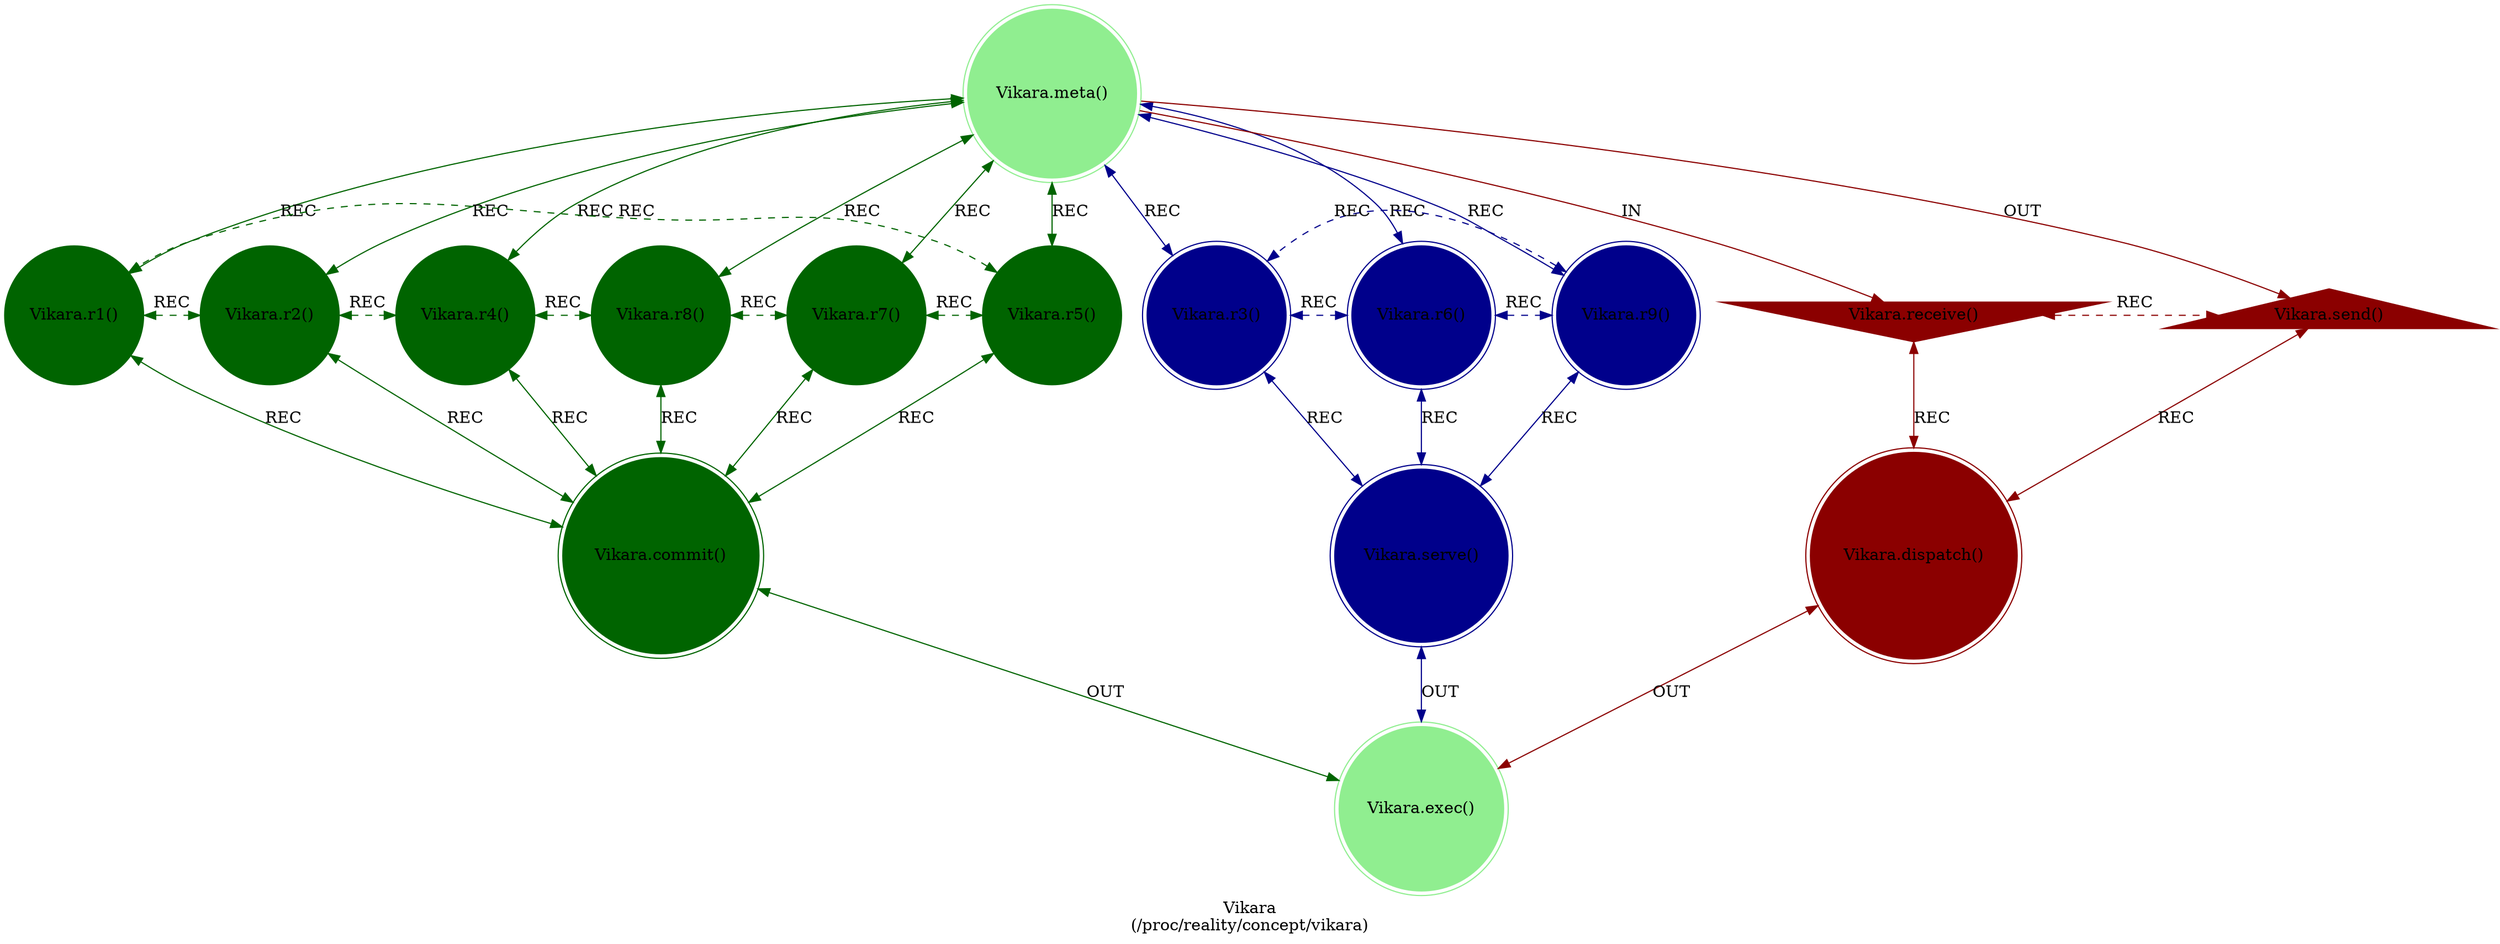 strict digraph Vikara {
    label = "Vikara\n(/proc/reality/concept/vikara)";
    style = filled;
    color = lightgray;
    node [shape = circle; style = filled; color = lightgreen;];
    
    // The Axis A-0-B (In-Meta-Out).
    // The Sacred 3-6-9 (Boundary of Perception).
    // The Vortex 1-2-4-8-7-5 (Boundary of Comprehension).
    // The Router C-D-E
    // The Closure F
    spark_0_t [label = "Vikara.meta()";comment = "";shape = doublecircle;];
    spark_1_t [label = "Vikara.r1()";comment = "";shape = circle;color = darkgreen;];
    spark_2_t [label = "Vikara.r2()";comment = "";shape = circle;color = darkgreen;];
    spark_4_t [label = "Vikara.r4()";comment = "";shape = circle;color = darkgreen;];
    spark_8_t [label = "Vikara.r8()";comment = "";shape = circle;color = darkgreen;];
    spark_7_t [label = "Vikara.r7()";comment = "";shape = circle;color = darkgreen;];
    spark_5_t [label = "Vikara.r5()";comment = "";shape = circle;color = darkgreen;];
    spark_3_t [label = "Vikara.r3()";comment = "Chaos and Order";shape = doublecircle;color = darkblue;];
    spark_6_t [label = "Vikara.r6()";comment = "Destruction and Creation";shape = doublecircle;color = darkblue;];
    spark_9_t [label = "Vikara.r9()";comment = "Probability and Causality";shape = doublecircle;color = darkblue;];
    spark_a_t [label = "Vikara.receive()";comment = "";shape = invtriangle;color = darkred;];
    spark_b_t [label = "Vikara.send()";comment = "";shape = triangle;color = darkred;];
    spark_c_t [label = "Vikara.dispatch()";comment = "";shape = doublecircle;color = darkred;];
    spark_d_t [label = "Vikara.commit()";comment = "";shape = doublecircle;color = darkgreen;];
    spark_e_t [label = "Vikara.serve()";comment = "";shape = doublecircle;color = darkblue;];
    spark_f_t [label = "Vikara.exec()";comment = "";shape = doublecircle;];
    
    // IN = Input
    // OUT = Output
    // REC = Recursion
    spark_0_t -> spark_a_t [label = "IN"; color = darkred; comment = "";];
    spark_0_t -> spark_b_t [label = "OUT"; color = darkred; comment = "";];
    spark_0_t -> {spark_3_t spark_6_t spark_9_t} [label = "REC"; color = darkblue; comment = ""; dir = both;];
    spark_0_t -> {spark_1_t spark_2_t spark_4_t spark_8_t spark_7_t spark_5_t} [label = "REC"; color = darkgreen; comment = ""; dir = both;];
    
    {spark_a_t spark_b_t} -> spark_c_t [label = "REC"; color = darkred; comment = ""; dir = both;];
    {spark_1_t spark_2_t spark_4_t spark_8_t spark_7_t spark_5_t} -> spark_d_t [label = "REC"; color = darkgreen; comment = ""; dir = both;];
    {spark_3_t spark_6_t spark_9_t} -> spark_e_t [label = "REC"; color = darkblue; comment = ""; dir = both;];
    
    spark_1_t -> spark_2_t -> spark_4_t -> spark_8_t -> spark_7_t -> spark_5_t -> spark_1_t [label = "REC"; color = darkgreen; comment = ""; style = dashed; constraint = false; dir = both;];
    spark_3_t -> spark_6_t -> spark_9_t -> spark_3_t [label = "REC"; color = darkblue; comment = ""; style = dashed; constraint = false; dir = both;];
    spark_a_t -> spark_b_t [label = "REC"; color = darkred; comment = ""; constraint = false; style = dashed; dir = both;];
    
    spark_c_t -> spark_f_t [label = "OUT"; color = darkred; comment = ""; dir = both;];
    spark_d_t -> spark_f_t [label = "OUT"; color = darkgreen; comment = ""; dir = both;];
    spark_e_t -> spark_f_t [label = "OUT"; color = darkblue; comment = ""; dir = both;];
}